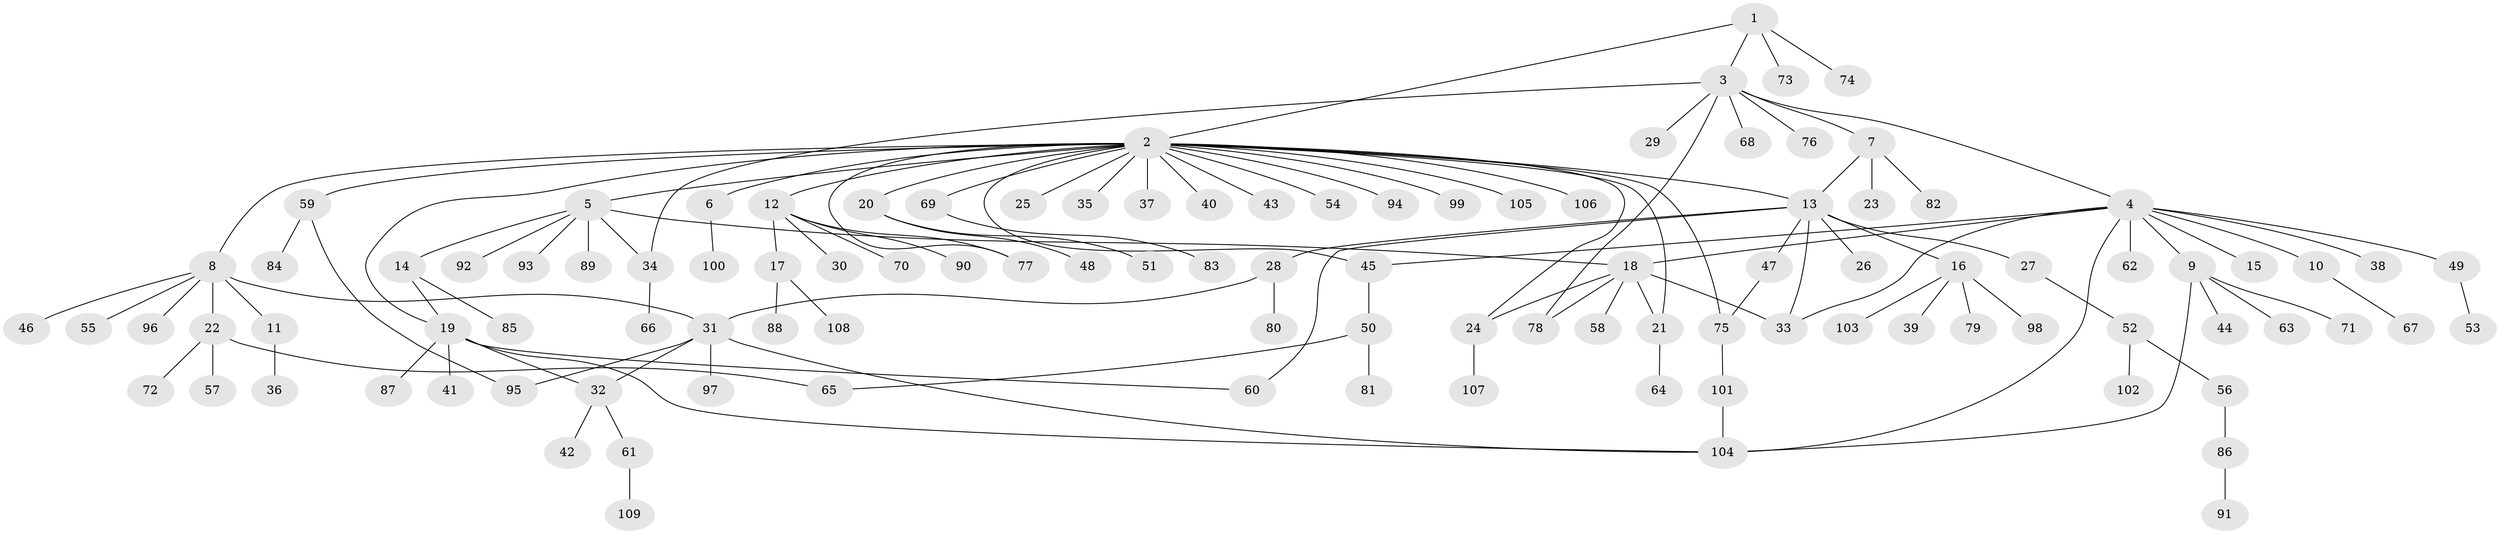 // coarse degree distribution, {1: 0.9069767441860465, 3: 0.023255813953488372, 27: 0.023255813953488372, 4: 0.023255813953488372, 13: 0.023255813953488372}
// Generated by graph-tools (version 1.1) at 2025/50/03/04/25 21:50:16]
// undirected, 109 vertices, 129 edges
graph export_dot {
graph [start="1"]
  node [color=gray90,style=filled];
  1;
  2;
  3;
  4;
  5;
  6;
  7;
  8;
  9;
  10;
  11;
  12;
  13;
  14;
  15;
  16;
  17;
  18;
  19;
  20;
  21;
  22;
  23;
  24;
  25;
  26;
  27;
  28;
  29;
  30;
  31;
  32;
  33;
  34;
  35;
  36;
  37;
  38;
  39;
  40;
  41;
  42;
  43;
  44;
  45;
  46;
  47;
  48;
  49;
  50;
  51;
  52;
  53;
  54;
  55;
  56;
  57;
  58;
  59;
  60;
  61;
  62;
  63;
  64;
  65;
  66;
  67;
  68;
  69;
  70;
  71;
  72;
  73;
  74;
  75;
  76;
  77;
  78;
  79;
  80;
  81;
  82;
  83;
  84;
  85;
  86;
  87;
  88;
  89;
  90;
  91;
  92;
  93;
  94;
  95;
  96;
  97;
  98;
  99;
  100;
  101;
  102;
  103;
  104;
  105;
  106;
  107;
  108;
  109;
  1 -- 2;
  1 -- 3;
  1 -- 73;
  1 -- 74;
  2 -- 5;
  2 -- 6;
  2 -- 8;
  2 -- 12;
  2 -- 13;
  2 -- 19;
  2 -- 20;
  2 -- 21;
  2 -- 24;
  2 -- 25;
  2 -- 35;
  2 -- 37;
  2 -- 40;
  2 -- 43;
  2 -- 45;
  2 -- 54;
  2 -- 59;
  2 -- 69;
  2 -- 75;
  2 -- 77;
  2 -- 94;
  2 -- 99;
  2 -- 105;
  2 -- 106;
  3 -- 4;
  3 -- 7;
  3 -- 29;
  3 -- 34;
  3 -- 68;
  3 -- 76;
  3 -- 78;
  4 -- 9;
  4 -- 10;
  4 -- 15;
  4 -- 18;
  4 -- 33;
  4 -- 38;
  4 -- 45;
  4 -- 49;
  4 -- 62;
  4 -- 104;
  5 -- 14;
  5 -- 18;
  5 -- 34;
  5 -- 89;
  5 -- 92;
  5 -- 93;
  6 -- 100;
  7 -- 13;
  7 -- 23;
  7 -- 82;
  8 -- 11;
  8 -- 22;
  8 -- 31;
  8 -- 46;
  8 -- 55;
  8 -- 96;
  9 -- 44;
  9 -- 63;
  9 -- 71;
  9 -- 104;
  10 -- 67;
  11 -- 36;
  12 -- 17;
  12 -- 30;
  12 -- 70;
  12 -- 77;
  12 -- 90;
  13 -- 16;
  13 -- 26;
  13 -- 27;
  13 -- 28;
  13 -- 33;
  13 -- 47;
  13 -- 60;
  14 -- 19;
  14 -- 85;
  16 -- 39;
  16 -- 79;
  16 -- 98;
  16 -- 103;
  17 -- 88;
  17 -- 108;
  18 -- 21;
  18 -- 24;
  18 -- 33;
  18 -- 58;
  18 -- 78;
  19 -- 32;
  19 -- 41;
  19 -- 60;
  19 -- 87;
  19 -- 104;
  20 -- 48;
  20 -- 51;
  21 -- 64;
  22 -- 57;
  22 -- 65;
  22 -- 72;
  24 -- 107;
  27 -- 52;
  28 -- 31;
  28 -- 80;
  31 -- 32;
  31 -- 95;
  31 -- 97;
  31 -- 104;
  32 -- 42;
  32 -- 61;
  34 -- 66;
  45 -- 50;
  47 -- 75;
  49 -- 53;
  50 -- 65;
  50 -- 81;
  52 -- 56;
  52 -- 102;
  56 -- 86;
  59 -- 84;
  59 -- 95;
  61 -- 109;
  69 -- 83;
  75 -- 101;
  86 -- 91;
  101 -- 104;
}
